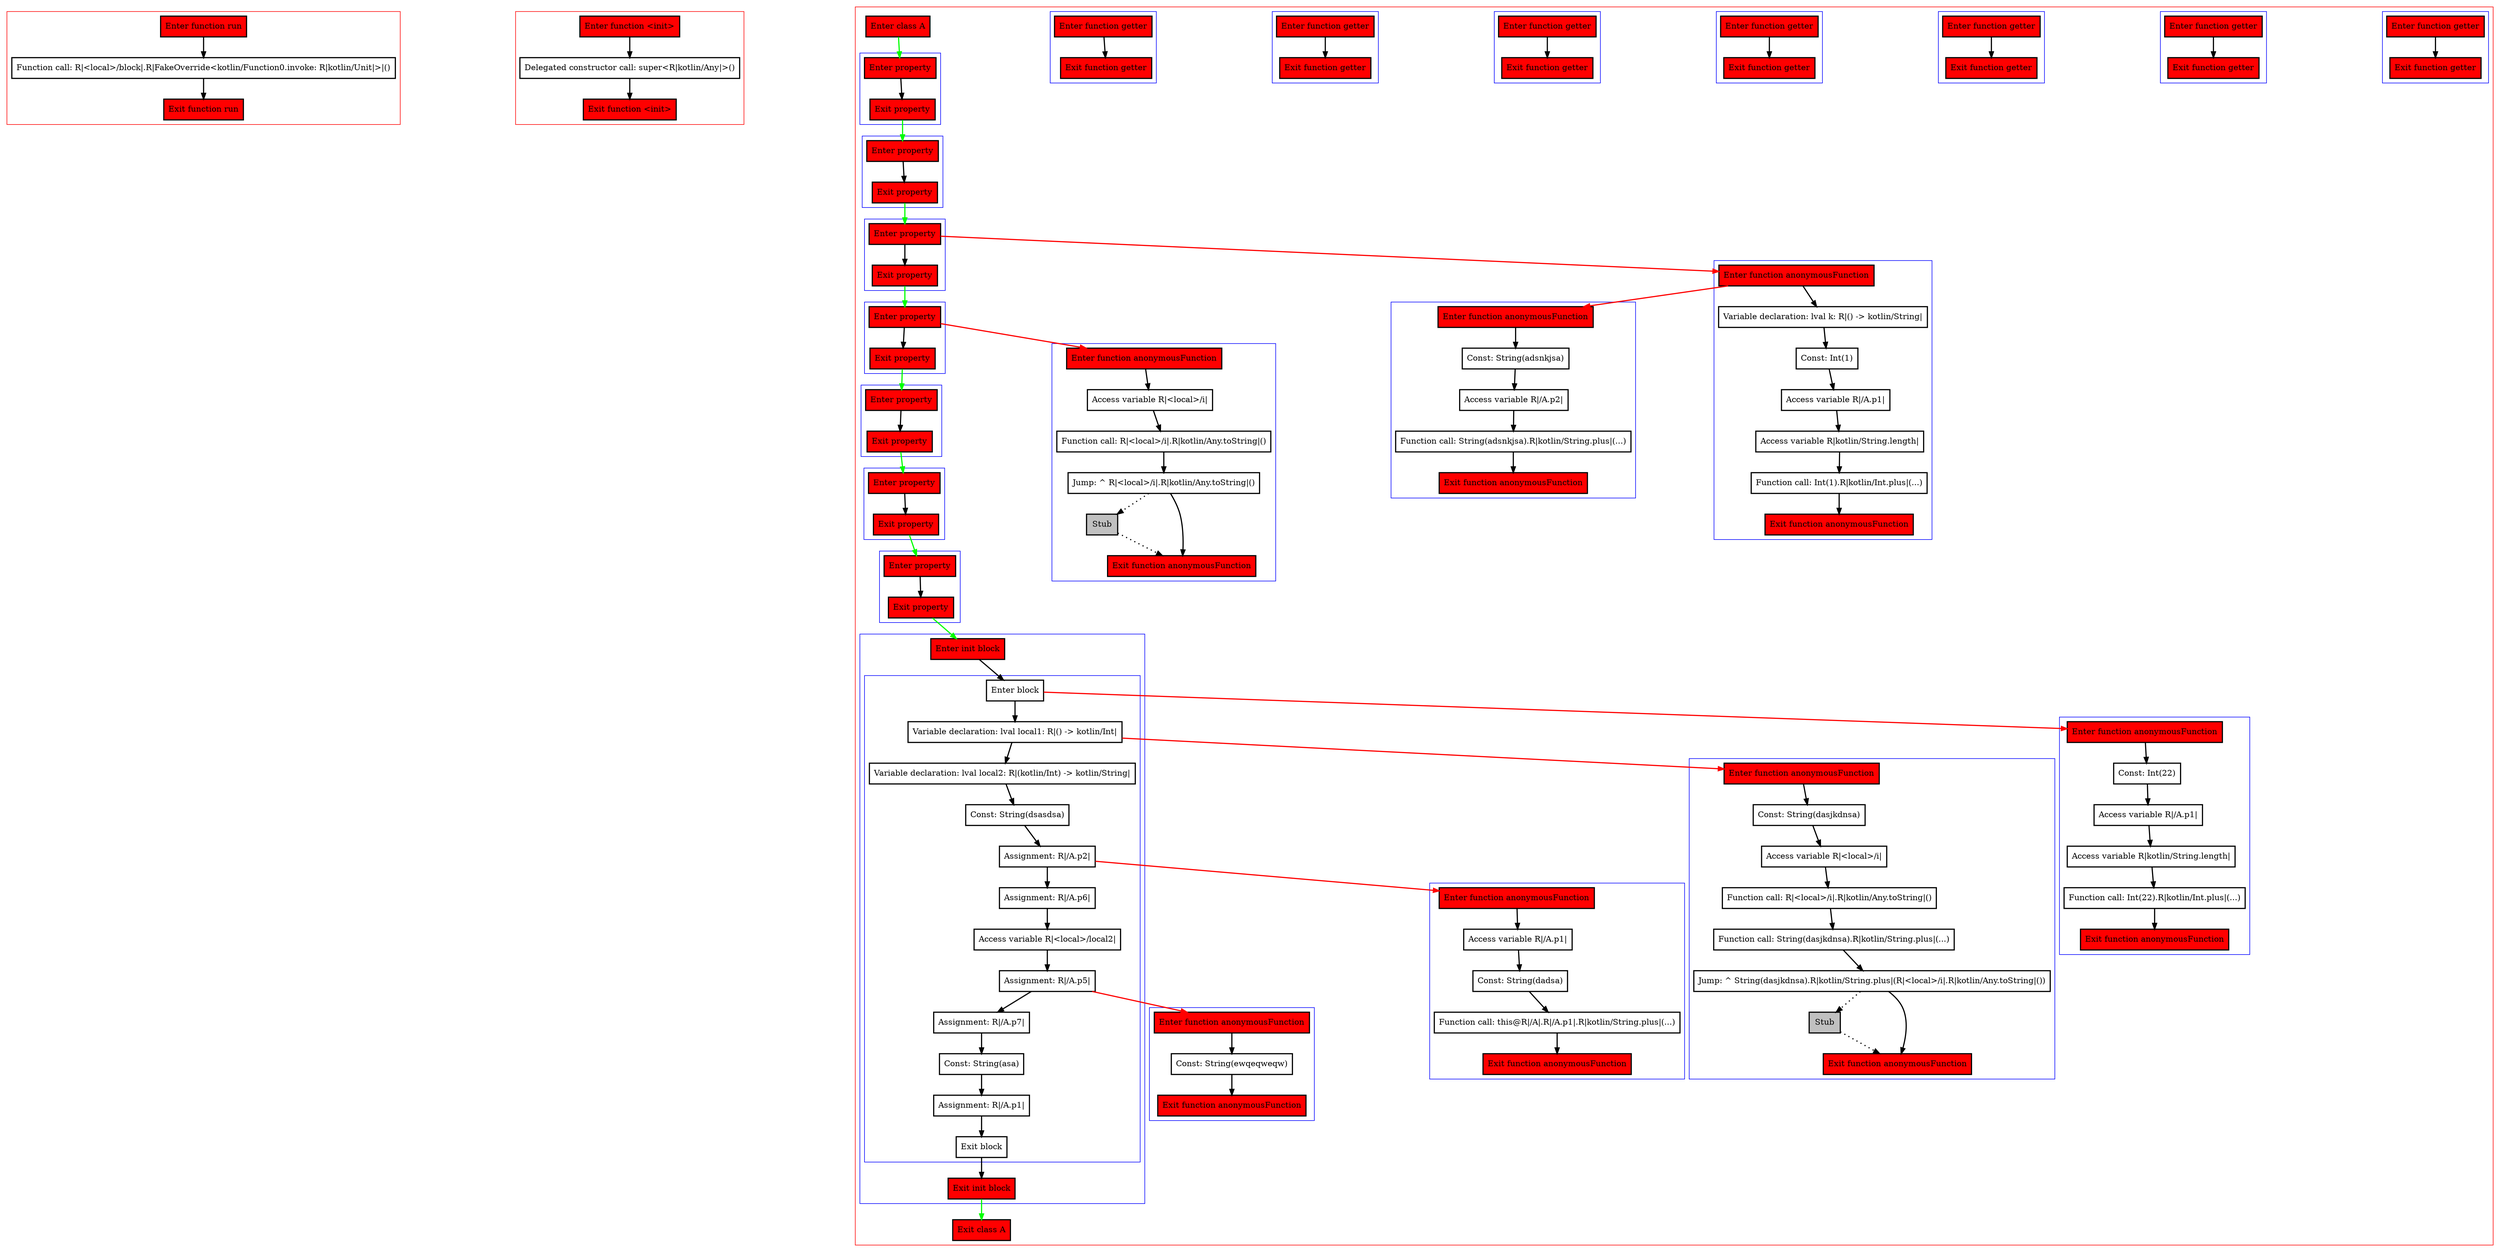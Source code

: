 digraph inlineAndLambdas_kt {
    graph [nodesep=3]
    node [shape=box penwidth=2]
    edge [penwidth=2]

    subgraph cluster_0 {
        color=red
        0 [label="Enter function run" style="filled" fillcolor=red];
        2 [label="Function call: R|<local>/block|.R|FakeOverride<kotlin/Function0.invoke: R|kotlin/Unit|>|()"];
        1 [label="Exit function run" style="filled" fillcolor=red];
    }
    0 -> {2};
    2 -> {1};

    subgraph cluster_1 {
        color=red
        3 [label="Enter function <init>" style="filled" fillcolor=red];
        5 [label="Delegated constructor call: super<R|kotlin/Any|>()"];
        4 [label="Exit function <init>" style="filled" fillcolor=red];
    }
    3 -> {5};
    5 -> {4};

    subgraph cluster_2 {
        color=red
        88 [label="Enter class A" style="filled" fillcolor=red];
        subgraph cluster_3 {
            color=blue
            48 [label="Enter function getter" style="filled" fillcolor=red];
            49 [label="Exit function getter" style="filled" fillcolor=red];
        }
        subgraph cluster_4 {
            color=blue
            44 [label="Enter function getter" style="filled" fillcolor=red];
            45 [label="Exit function getter" style="filled" fillcolor=red];
        }
        subgraph cluster_5 {
            color=blue
            40 [label="Enter function getter" style="filled" fillcolor=red];
            41 [label="Exit function getter" style="filled" fillcolor=red];
        }
        subgraph cluster_6 {
            color=blue
            36 [label="Enter function getter" style="filled" fillcolor=red];
            37 [label="Exit function getter" style="filled" fillcolor=red];
        }
        subgraph cluster_7 {
            color=blue
            26 [label="Enter function getter" style="filled" fillcolor=red];
            27 [label="Exit function getter" style="filled" fillcolor=red];
        }
        subgraph cluster_8 {
            color=blue
            10 [label="Enter function getter" style="filled" fillcolor=red];
            11 [label="Exit function getter" style="filled" fillcolor=red];
        }
        subgraph cluster_9 {
            color=blue
            6 [label="Enter function getter" style="filled" fillcolor=red];
            7 [label="Exit function getter" style="filled" fillcolor=red];
        }
        subgraph cluster_10 {
            color=blue
            8 [label="Enter property" style="filled" fillcolor=red];
            9 [label="Exit property" style="filled" fillcolor=red];
        }
        subgraph cluster_11 {
            color=blue
            12 [label="Enter property" style="filled" fillcolor=red];
            13 [label="Exit property" style="filled" fillcolor=red];
        }
        subgraph cluster_12 {
            color=blue
            28 [label="Enter property" style="filled" fillcolor=red];
            29 [label="Exit property" style="filled" fillcolor=red];
        }
        subgraph cluster_13 {
            color=blue
            38 [label="Enter property" style="filled" fillcolor=red];
            39 [label="Exit property" style="filled" fillcolor=red];
        }
        subgraph cluster_14 {
            color=blue
            42 [label="Enter property" style="filled" fillcolor=red];
            43 [label="Exit property" style="filled" fillcolor=red];
        }
        subgraph cluster_15 {
            color=blue
            46 [label="Enter property" style="filled" fillcolor=red];
            47 [label="Exit property" style="filled" fillcolor=red];
        }
        subgraph cluster_16 {
            color=blue
            50 [label="Enter property" style="filled" fillcolor=red];
            51 [label="Exit property" style="filled" fillcolor=red];
        }
        subgraph cluster_17 {
            color=blue
            74 [label="Enter init block" style="filled" fillcolor=red];
            subgraph cluster_18 {
                color=blue
                76 [label="Enter block"];
                77 [label="Variable declaration: lval local1: R|() -> kotlin/Int|"];
                78 [label="Variable declaration: lval local2: R|(kotlin/Int) -> kotlin/String|"];
                79 [label="Const: String(dsasdsa)"];
                80 [label="Assignment: R|/A.p2|"];
                81 [label="Assignment: R|/A.p6|"];
                82 [label="Access variable R|<local>/local2|"];
                83 [label="Assignment: R|/A.p5|"];
                84 [label="Assignment: R|/A.p7|"];
                85 [label="Const: String(asa)"];
                86 [label="Assignment: R|/A.p1|"];
                87 [label="Exit block"];
            }
            75 [label="Exit init block" style="filled" fillcolor=red];
        }
        subgraph cluster_19 {
            color=blue
            71 [label="Enter function anonymousFunction" style="filled" fillcolor=red];
            73 [label="Const: String(ewqeqweqw)"];
            72 [label="Exit function anonymousFunction" style="filled" fillcolor=red];
        }
        subgraph cluster_20 {
            color=blue
            66 [label="Enter function anonymousFunction" style="filled" fillcolor=red];
            68 [label="Access variable R|/A.p1|"];
            69 [label="Const: String(dadsa)"];
            70 [label="Function call: this@R|/A|.R|/A.p1|.R|kotlin/String.plus|(...)"];
            67 [label="Exit function anonymousFunction" style="filled" fillcolor=red];
        }
        subgraph cluster_21 {
            color=blue
            58 [label="Enter function anonymousFunction" style="filled" fillcolor=red];
            60 [label="Const: String(dasjkdnsa)"];
            61 [label="Access variable R|<local>/i|"];
            62 [label="Function call: R|<local>/i|.R|kotlin/Any.toString|()"];
            63 [label="Function call: String(dasjkdnsa).R|kotlin/String.plus|(...)"];
            64 [label="Jump: ^ String(dasjkdnsa).R|kotlin/String.plus|(R|<local>/i|.R|kotlin/Any.toString|())"];
            65 [label="Stub" style="filled" fillcolor=gray];
            59 [label="Exit function anonymousFunction" style="filled" fillcolor=red];
        }
        subgraph cluster_22 {
            color=blue
            52 [label="Enter function anonymousFunction" style="filled" fillcolor=red];
            54 [label="Const: Int(22)"];
            55 [label="Access variable R|/A.p1|"];
            56 [label="Access variable R|kotlin/String.length|"];
            57 [label="Function call: Int(22).R|kotlin/Int.plus|(...)"];
            53 [label="Exit function anonymousFunction" style="filled" fillcolor=red];
        }
        subgraph cluster_23 {
            color=blue
            30 [label="Enter function anonymousFunction" style="filled" fillcolor=red];
            32 [label="Access variable R|<local>/i|"];
            33 [label="Function call: R|<local>/i|.R|kotlin/Any.toString|()"];
            34 [label="Jump: ^ R|<local>/i|.R|kotlin/Any.toString|()"];
            35 [label="Stub" style="filled" fillcolor=gray];
            31 [label="Exit function anonymousFunction" style="filled" fillcolor=red];
        }
        subgraph cluster_24 {
            color=blue
            14 [label="Enter function anonymousFunction" style="filled" fillcolor=red];
            16 [label="Variable declaration: lval k: R|() -> kotlin/String|"];
            17 [label="Const: Int(1)"];
            18 [label="Access variable R|/A.p1|"];
            19 [label="Access variable R|kotlin/String.length|"];
            20 [label="Function call: Int(1).R|kotlin/Int.plus|(...)"];
            15 [label="Exit function anonymousFunction" style="filled" fillcolor=red];
        }
        subgraph cluster_25 {
            color=blue
            21 [label="Enter function anonymousFunction" style="filled" fillcolor=red];
            23 [label="Const: String(adsnkjsa)"];
            24 [label="Access variable R|/A.p2|"];
            25 [label="Function call: String(adsnkjsa).R|kotlin/String.plus|(...)"];
            22 [label="Exit function anonymousFunction" style="filled" fillcolor=red];
        }
        89 [label="Exit class A" style="filled" fillcolor=red];
    }
    88 -> {8} [color=green];
    8 -> {9};
    9 -> {12} [color=green];
    6 -> {7};
    12 -> {13};
    13 -> {28} [color=green];
    10 -> {11};
    28 -> {29};
    28 -> {14} [color=red];
    29 -> {38} [color=green];
    14 -> {16};
    14 -> {21} [color=red];
    16 -> {17};
    17 -> {18};
    18 -> {19};
    19 -> {20};
    20 -> {15};
    21 -> {23};
    23 -> {24};
    24 -> {25};
    25 -> {22};
    26 -> {27};
    38 -> {39};
    38 -> {30} [color=red];
    39 -> {42} [color=green];
    30 -> {32};
    32 -> {33};
    33 -> {34};
    34 -> {31};
    34 -> {35} [style=dotted];
    35 -> {31} [style=dotted];
    36 -> {37};
    42 -> {43};
    43 -> {46} [color=green];
    40 -> {41};
    46 -> {47};
    47 -> {50} [color=green];
    44 -> {45};
    50 -> {51};
    51 -> {74} [color=green];
    48 -> {49};
    74 -> {76};
    75 -> {89} [color=green];
    76 -> {77};
    76 -> {52} [color=red];
    77 -> {78};
    77 -> {58} [color=red];
    78 -> {79};
    79 -> {80};
    80 -> {81};
    80 -> {66} [color=red];
    81 -> {82};
    82 -> {83};
    83 -> {84};
    83 -> {71} [color=red];
    84 -> {85};
    85 -> {86};
    86 -> {87};
    87 -> {75};
    52 -> {54};
    54 -> {55};
    55 -> {56};
    56 -> {57};
    57 -> {53};
    58 -> {60};
    60 -> {61};
    61 -> {62};
    62 -> {63};
    63 -> {64};
    64 -> {59};
    64 -> {65} [style=dotted];
    65 -> {59} [style=dotted];
    66 -> {68};
    68 -> {69};
    69 -> {70};
    70 -> {67};
    71 -> {73};
    73 -> {72};

}
